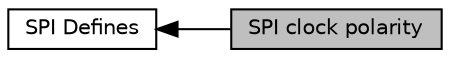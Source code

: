 digraph "SPI clock polarity"
{
  edge [fontname="Helvetica",fontsize="10",labelfontname="Helvetica",labelfontsize="10"];
  node [fontname="Helvetica",fontsize="10",shape=record];
  rankdir=LR;
  Node1 [label="SPI Defines",height=0.2,width=0.4,color="black", fillcolor="white", style="filled",URL="$group__spi__defines.html",tooltip="Defined Constants and Types for the STM32L1xx SPI "];
  Node0 [label="SPI clock polarity",height=0.2,width=0.4,color="black", fillcolor="grey75", style="filled", fontcolor="black"];
  Node1->Node0 [shape=plaintext, dir="back", style="solid"];
}
